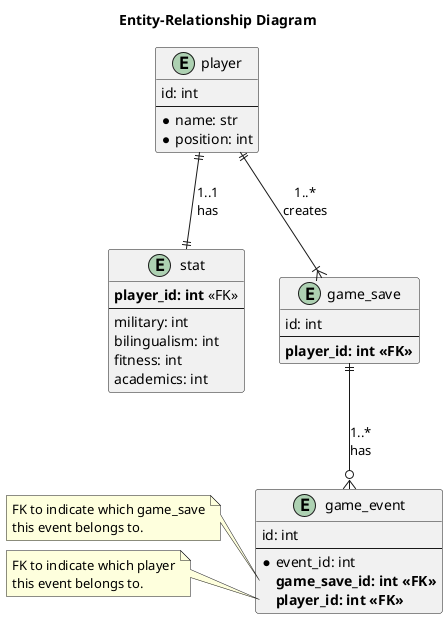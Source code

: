 @startuml Database

title "Entity-Relationship Diagram"

' an entry under the table `Players`
entity player {
    id: int
    --
    *name: str
    *position: int
}

' an entry under the table `Stats`
entity stat {
    **player_id: int** <<FK>>
    --
    ' each stat and their value
    military: int
    bilingualism: int
    fitness: int
    academics: int
}

' each player has a set of stats
player ||--|| stat: "1..1\nhas"

' an entry under the table `GameSaves`
' each entry represent a game state
entity game_save {
    id: int
    --
    **player_id: int <<FK>>**
}

' a player can create one or more game_saves
player ||--|{ game_save: "1..*\ncreates"


' an entry under the table `GameEvents`
' each entry is an event that occurred during a game in order
entity game_event {
    id: int
    --
    *event_id: int
    **game_save_id: int <<FK>>**
    **player_id: int <<FK>>**
}
note left of game_event::game_save_id
FK to indicate which game_save
this event belongs to.
end note
note left of game_event::player_id
FK to indicate which player
this event belongs to.
end note

' one `game_save` has zero or more entries of `game_event`
game_save ||--o{ game_event: "1..*\nhas"

@enduml